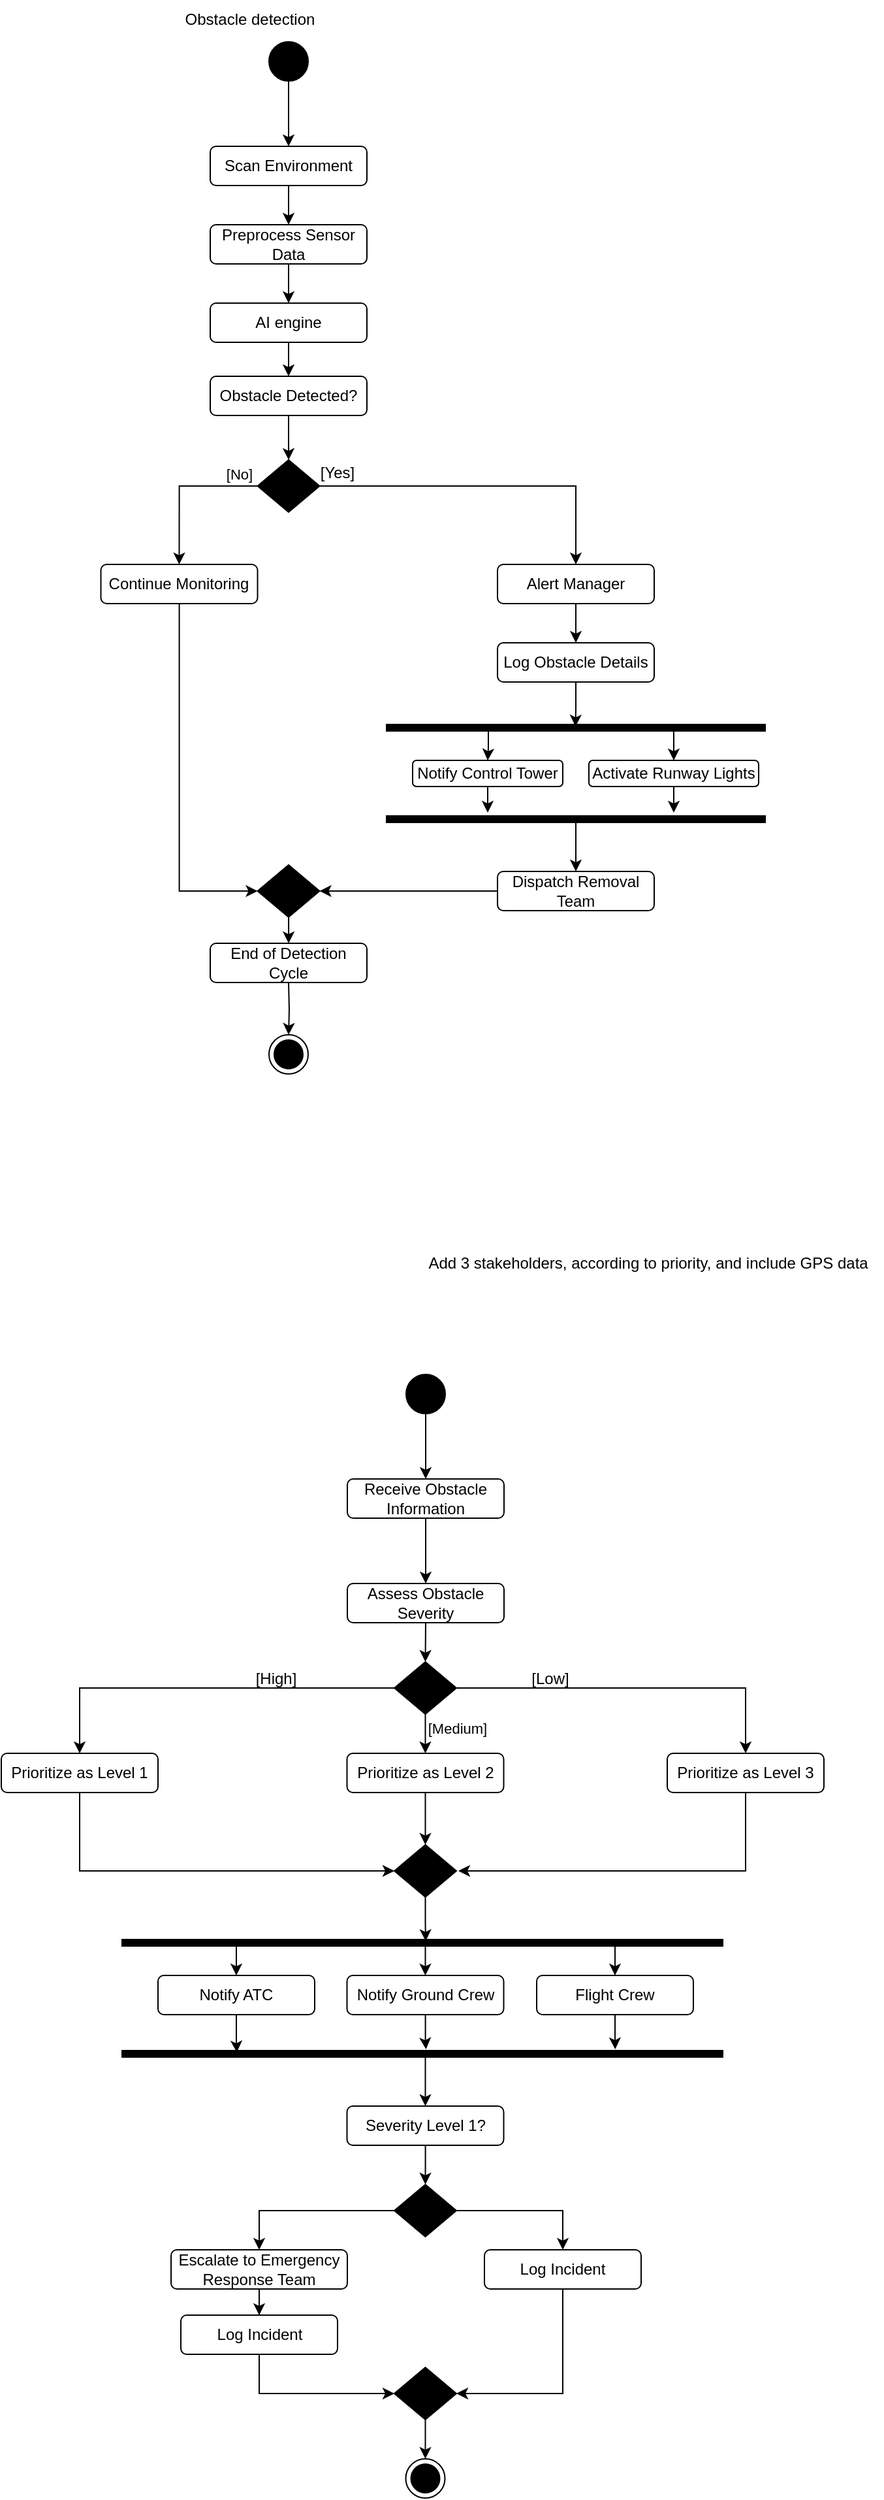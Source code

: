 <mxfile version="24.5.5" type="github">
  <diagram name="Page-1" id="0783ab3e-0a74-02c8-0abd-f7b4e66b4bec">
    <mxGraphModel dx="875" dy="435" grid="1" gridSize="10" guides="1" tooltips="1" connect="1" arrows="1" fold="1" page="1" pageScale="1" pageWidth="850" pageHeight="1100" background="none" math="0" shadow="0">
      <root>
        <mxCell id="0" />
        <mxCell id="1" parent="0" />
        <mxCell id="yVpGU99Wx18fHOG96q4R-1" value="" style="ellipse;fillColor=strokeColor;html=1;" vertex="1" parent="1">
          <mxGeometry x="305" y="40" width="30" height="30" as="geometry" />
        </mxCell>
        <mxCell id="yVpGU99Wx18fHOG96q4R-2" value="" style="ellipse;html=1;shape=endState;fillColor=strokeColor;" vertex="1" parent="1">
          <mxGeometry x="305" y="800" width="30" height="30" as="geometry" />
        </mxCell>
        <mxCell id="yVpGU99Wx18fHOG96q4R-4" value="" style="endArrow=classic;html=1;rounded=0;exitX=0.5;exitY=1;exitDx=0;exitDy=0;" edge="1" parent="1" source="yVpGU99Wx18fHOG96q4R-1">
          <mxGeometry width="50" height="50" relative="1" as="geometry">
            <mxPoint x="645" y="190" as="sourcePoint" />
            <mxPoint x="320" y="120" as="targetPoint" />
          </mxGeometry>
        </mxCell>
        <mxCell id="yVpGU99Wx18fHOG96q4R-37" style="edgeStyle=orthogonalEdgeStyle;rounded=0;orthogonalLoop=1;jettySize=auto;html=1;" edge="1" parent="1" source="yVpGU99Wx18fHOG96q4R-5" target="yVpGU99Wx18fHOG96q4R-34">
          <mxGeometry relative="1" as="geometry" />
        </mxCell>
        <mxCell id="yVpGU99Wx18fHOG96q4R-5" value="Scan Environment" style="rounded=1;whiteSpace=wrap;html=1;" vertex="1" parent="1">
          <mxGeometry x="260" y="120" width="120" height="30" as="geometry" />
        </mxCell>
        <mxCell id="yVpGU99Wx18fHOG96q4R-11" style="edgeStyle=orthogonalEdgeStyle;rounded=0;orthogonalLoop=1;jettySize=auto;html=1;exitX=1;exitY=0.5;exitDx=0;exitDy=0;entryX=0.5;entryY=0;entryDx=0;entryDy=0;" edge="1" parent="1" source="yVpGU99Wx18fHOG96q4R-8" target="yVpGU99Wx18fHOG96q4R-15">
          <mxGeometry relative="1" as="geometry">
            <mxPoint x="425" y="320" as="targetPoint" />
          </mxGeometry>
        </mxCell>
        <mxCell id="yVpGU99Wx18fHOG96q4R-44" style="edgeStyle=orthogonalEdgeStyle;rounded=0;orthogonalLoop=1;jettySize=auto;html=1;entryX=0.5;entryY=0;entryDx=0;entryDy=0;exitX=0;exitY=0.5;exitDx=0;exitDy=0;" edge="1" parent="1" source="yVpGU99Wx18fHOG96q4R-8" target="yVpGU99Wx18fHOG96q4R-43">
          <mxGeometry relative="1" as="geometry" />
        </mxCell>
        <mxCell id="yVpGU99Wx18fHOG96q4R-49" value="[No]" style="edgeLabel;html=1;align=center;verticalAlign=middle;resizable=0;points=[];" vertex="1" connectable="0" parent="yVpGU99Wx18fHOG96q4R-44">
          <mxGeometry x="-0.334" y="1" relative="1" as="geometry">
            <mxPoint x="25" y="-10" as="offset" />
          </mxGeometry>
        </mxCell>
        <mxCell id="yVpGU99Wx18fHOG96q4R-8" value="" style="rhombus;fillColor=#000000;" vertex="1" parent="1">
          <mxGeometry x="296.25" y="360" width="47.5" height="40" as="geometry" />
        </mxCell>
        <mxCell id="yVpGU99Wx18fHOG96q4R-39" style="edgeStyle=orthogonalEdgeStyle;rounded=0;orthogonalLoop=1;jettySize=auto;html=1;entryX=0.5;entryY=0;entryDx=0;entryDy=0;" edge="1" parent="1" source="yVpGU99Wx18fHOG96q4R-9" target="yVpGU99Wx18fHOG96q4R-35">
          <mxGeometry relative="1" as="geometry" />
        </mxCell>
        <mxCell id="yVpGU99Wx18fHOG96q4R-9" value="AI engine" style="rounded=1;whiteSpace=wrap;html=1;" vertex="1" parent="1">
          <mxGeometry x="260" y="240" width="120" height="30" as="geometry" />
        </mxCell>
        <mxCell id="yVpGU99Wx18fHOG96q4R-12" value="[Yes]" style="text;html=1;align=center;verticalAlign=middle;resizable=0;points=[];autosize=1;strokeColor=none;fillColor=none;" vertex="1" parent="1">
          <mxGeometry x="332" y="355" width="50" height="30" as="geometry" />
        </mxCell>
        <mxCell id="yVpGU99Wx18fHOG96q4R-15" value="Alert Manager" style="rounded=1;whiteSpace=wrap;html=1;" vertex="1" parent="1">
          <mxGeometry x="480" y="440" width="120" height="30" as="geometry" />
        </mxCell>
        <mxCell id="yVpGU99Wx18fHOG96q4R-17" value="" style="ellipse;fillColor=strokeColor;html=1;" vertex="1" parent="1">
          <mxGeometry x="410" y="1060" width="30" height="30" as="geometry" />
        </mxCell>
        <mxCell id="yVpGU99Wx18fHOG96q4R-19" value="" style="endArrow=classic;html=1;rounded=0;exitX=0.5;exitY=1;exitDx=0;exitDy=0;" edge="1" parent="1" source="yVpGU99Wx18fHOG96q4R-17">
          <mxGeometry width="50" height="50" relative="1" as="geometry">
            <mxPoint x="750" y="1210" as="sourcePoint" />
            <mxPoint x="425" y="1140" as="targetPoint" />
          </mxGeometry>
        </mxCell>
        <mxCell id="yVpGU99Wx18fHOG96q4R-20" style="edgeStyle=orthogonalEdgeStyle;rounded=0;orthogonalLoop=1;jettySize=auto;html=1;entryX=0.5;entryY=0;entryDx=0;entryDy=0;" edge="1" parent="1" source="yVpGU99Wx18fHOG96q4R-21" target="yVpGU99Wx18fHOG96q4R-28">
          <mxGeometry relative="1" as="geometry">
            <mxPoint x="425" y="1310" as="targetPoint" />
          </mxGeometry>
        </mxCell>
        <mxCell id="yVpGU99Wx18fHOG96q4R-21" value="Receive Obstacle Information" style="rounded=1;whiteSpace=wrap;html=1;" vertex="1" parent="1">
          <mxGeometry x="365" y="1140" width="120" height="30" as="geometry" />
        </mxCell>
        <mxCell id="yVpGU99Wx18fHOG96q4R-27" style="edgeStyle=orthogonalEdgeStyle;rounded=0;orthogonalLoop=1;jettySize=auto;html=1;exitX=0.5;exitY=1;exitDx=0;exitDy=0;entryX=0.5;entryY=0;entryDx=0;entryDy=0;" edge="1" parent="1" source="yVpGU99Wx18fHOG96q4R-28" target="yVpGU99Wx18fHOG96q4R-79">
          <mxGeometry relative="1" as="geometry">
            <mxPoint x="425" y="1300" as="targetPoint" />
          </mxGeometry>
        </mxCell>
        <mxCell id="yVpGU99Wx18fHOG96q4R-28" value="Assess Obstacle Severity" style="rounded=1;whiteSpace=wrap;html=1;" vertex="1" parent="1">
          <mxGeometry x="365" y="1220" width="120" height="30" as="geometry" />
        </mxCell>
        <mxCell id="yVpGU99Wx18fHOG96q4R-32" value="Add 3 stakeholders, according to priority, and include GPS data" style="text;html=1;align=center;verticalAlign=middle;resizable=0;points=[];autosize=1;strokeColor=none;fillColor=none;" vertex="1" parent="1">
          <mxGeometry x="415" y="960" width="360" height="30" as="geometry" />
        </mxCell>
        <mxCell id="yVpGU99Wx18fHOG96q4R-33" value="Obstacle detection" style="text;html=1;align=center;verticalAlign=middle;resizable=0;points=[];autosize=1;strokeColor=none;fillColor=none;" vertex="1" parent="1">
          <mxGeometry x="230" y="8" width="120" height="30" as="geometry" />
        </mxCell>
        <mxCell id="yVpGU99Wx18fHOG96q4R-38" style="edgeStyle=orthogonalEdgeStyle;rounded=0;orthogonalLoop=1;jettySize=auto;html=1;entryX=0.5;entryY=0;entryDx=0;entryDy=0;" edge="1" parent="1" source="yVpGU99Wx18fHOG96q4R-34" target="yVpGU99Wx18fHOG96q4R-9">
          <mxGeometry relative="1" as="geometry" />
        </mxCell>
        <mxCell id="yVpGU99Wx18fHOG96q4R-34" value="Preprocess Sensor Data" style="rounded=1;whiteSpace=wrap;html=1;" vertex="1" parent="1">
          <mxGeometry x="260" y="180" width="120" height="30" as="geometry" />
        </mxCell>
        <mxCell id="yVpGU99Wx18fHOG96q4R-40" style="edgeStyle=orthogonalEdgeStyle;rounded=0;orthogonalLoop=1;jettySize=auto;html=1;" edge="1" parent="1" source="yVpGU99Wx18fHOG96q4R-35" target="yVpGU99Wx18fHOG96q4R-8">
          <mxGeometry relative="1" as="geometry" />
        </mxCell>
        <mxCell id="yVpGU99Wx18fHOG96q4R-35" value="Obstacle Detected?" style="rounded=1;whiteSpace=wrap;html=1;" vertex="1" parent="1">
          <mxGeometry x="260" y="296" width="120" height="30" as="geometry" />
        </mxCell>
        <mxCell id="yVpGU99Wx18fHOG96q4R-41" value="Log Obstacle Details" style="rounded=1;whiteSpace=wrap;html=1;" vertex="1" parent="1">
          <mxGeometry x="480" y="500" width="120" height="30" as="geometry" />
        </mxCell>
        <mxCell id="yVpGU99Wx18fHOG96q4R-42" style="edgeStyle=orthogonalEdgeStyle;rounded=0;orthogonalLoop=1;jettySize=auto;html=1;entryX=0.5;entryY=0;entryDx=0;entryDy=0;" edge="1" parent="1" source="yVpGU99Wx18fHOG96q4R-15" target="yVpGU99Wx18fHOG96q4R-41">
          <mxGeometry relative="1" as="geometry" />
        </mxCell>
        <mxCell id="yVpGU99Wx18fHOG96q4R-51" style="edgeStyle=orthogonalEdgeStyle;rounded=0;orthogonalLoop=1;jettySize=auto;html=1;entryX=0;entryY=0.5;entryDx=0;entryDy=0;" edge="1" parent="1" source="yVpGU99Wx18fHOG96q4R-43" target="yVpGU99Wx18fHOG96q4R-50">
          <mxGeometry relative="1" as="geometry" />
        </mxCell>
        <mxCell id="yVpGU99Wx18fHOG96q4R-43" value="Continue Monitoring" style="rounded=1;whiteSpace=wrap;html=1;" vertex="1" parent="1">
          <mxGeometry x="176.25" y="440" width="120" height="30" as="geometry" />
        </mxCell>
        <mxCell id="yVpGU99Wx18fHOG96q4R-54" style="edgeStyle=orthogonalEdgeStyle;rounded=0;orthogonalLoop=1;jettySize=auto;html=1;" edge="1" parent="1" source="yVpGU99Wx18fHOG96q4R-50">
          <mxGeometry relative="1" as="geometry">
            <mxPoint x="320" y="730" as="targetPoint" />
          </mxGeometry>
        </mxCell>
        <mxCell id="yVpGU99Wx18fHOG96q4R-50" value="" style="rhombus;fillColor=#000000;" vertex="1" parent="1">
          <mxGeometry x="296.25" y="670" width="47.5" height="40" as="geometry" />
        </mxCell>
        <mxCell id="yVpGU99Wx18fHOG96q4R-57" style="edgeStyle=orthogonalEdgeStyle;rounded=0;orthogonalLoop=1;jettySize=auto;html=1;entryX=0.5;entryY=0;entryDx=0;entryDy=0;" edge="1" parent="1" target="yVpGU99Wx18fHOG96q4R-2">
          <mxGeometry relative="1" as="geometry">
            <mxPoint x="320" y="760" as="sourcePoint" />
          </mxGeometry>
        </mxCell>
        <mxCell id="yVpGU99Wx18fHOG96q4R-53" value="End of Detection Cycle" style="rounded=1;whiteSpace=wrap;html=1;" vertex="1" parent="1">
          <mxGeometry x="260" y="730" width="120" height="30" as="geometry" />
        </mxCell>
        <mxCell id="yVpGU99Wx18fHOG96q4R-67" style="edgeStyle=orthogonalEdgeStyle;rounded=0;orthogonalLoop=1;jettySize=auto;html=1;entryX=0.5;entryY=0;entryDx=0;entryDy=0;" edge="1" parent="1" source="yVpGU99Wx18fHOG96q4R-60" target="yVpGU99Wx18fHOG96q4R-64">
          <mxGeometry relative="1" as="geometry">
            <Array as="points">
              <mxPoint x="473" y="580" />
              <mxPoint x="473" y="580" />
            </Array>
          </mxGeometry>
        </mxCell>
        <mxCell id="yVpGU99Wx18fHOG96q4R-60" value="" style="html=1;points=[];perimeter=orthogonalPerimeter;fillColor=strokeColor;rotation=-90;" vertex="1" parent="1">
          <mxGeometry x="537.5" y="420" width="5" height="290" as="geometry" />
        </mxCell>
        <mxCell id="yVpGU99Wx18fHOG96q4R-63" style="edgeStyle=orthogonalEdgeStyle;rounded=0;orthogonalLoop=1;jettySize=auto;html=1;entryX=0.686;entryY=0.499;entryDx=0;entryDy=0;entryPerimeter=0;" edge="1" parent="1" source="yVpGU99Wx18fHOG96q4R-41" target="yVpGU99Wx18fHOG96q4R-60">
          <mxGeometry relative="1" as="geometry" />
        </mxCell>
        <mxCell id="yVpGU99Wx18fHOG96q4R-64" value="Notify Control Tower" style="rounded=1;whiteSpace=wrap;html=1;" vertex="1" parent="1">
          <mxGeometry x="415" y="590" width="115" height="20" as="geometry" />
        </mxCell>
        <mxCell id="yVpGU99Wx18fHOG96q4R-71" style="edgeStyle=orthogonalEdgeStyle;rounded=0;orthogonalLoop=1;jettySize=auto;html=1;" edge="1" parent="1" source="yVpGU99Wx18fHOG96q4R-65">
          <mxGeometry relative="1" as="geometry">
            <mxPoint x="615" y="630" as="targetPoint" />
            <Array as="points">
              <mxPoint x="615" y="620" />
              <mxPoint x="615" y="620" />
            </Array>
          </mxGeometry>
        </mxCell>
        <mxCell id="yVpGU99Wx18fHOG96q4R-65" value="Activate Runway Lights" style="rounded=1;whiteSpace=wrap;html=1;" vertex="1" parent="1">
          <mxGeometry x="550" y="590" width="130" height="20" as="geometry" />
        </mxCell>
        <mxCell id="yVpGU99Wx18fHOG96q4R-73" style="edgeStyle=orthogonalEdgeStyle;rounded=0;orthogonalLoop=1;jettySize=auto;html=1;entryX=0.5;entryY=0;entryDx=0;entryDy=0;" edge="1" parent="1" source="yVpGU99Wx18fHOG96q4R-66" target="yVpGU99Wx18fHOG96q4R-72">
          <mxGeometry relative="1" as="geometry" />
        </mxCell>
        <mxCell id="yVpGU99Wx18fHOG96q4R-66" value="" style="html=1;points=[];perimeter=orthogonalPerimeter;fillColor=strokeColor;rotation=-90;" vertex="1" parent="1">
          <mxGeometry x="537.5" y="490" width="5" height="290" as="geometry" />
        </mxCell>
        <mxCell id="yVpGU99Wx18fHOG96q4R-69" style="edgeStyle=orthogonalEdgeStyle;rounded=0;orthogonalLoop=1;jettySize=auto;html=1;entryX=0.165;entryY=0.758;entryDx=0;entryDy=0;entryPerimeter=0;startArrow=classic;startFill=1;endArrow=none;endFill=0;" edge="1" parent="1" source="yVpGU99Wx18fHOG96q4R-65" target="yVpGU99Wx18fHOG96q4R-60">
          <mxGeometry relative="1" as="geometry" />
        </mxCell>
        <mxCell id="yVpGU99Wx18fHOG96q4R-70" style="edgeStyle=orthogonalEdgeStyle;rounded=0;orthogonalLoop=1;jettySize=auto;html=1;entryX=1.5;entryY=0.267;entryDx=0;entryDy=0;entryPerimeter=0;" edge="1" parent="1" source="yVpGU99Wx18fHOG96q4R-64" target="yVpGU99Wx18fHOG96q4R-66">
          <mxGeometry relative="1" as="geometry" />
        </mxCell>
        <mxCell id="yVpGU99Wx18fHOG96q4R-78" style="edgeStyle=orthogonalEdgeStyle;rounded=0;orthogonalLoop=1;jettySize=auto;html=1;entryX=1;entryY=0.5;entryDx=0;entryDy=0;" edge="1" parent="1" source="yVpGU99Wx18fHOG96q4R-72" target="yVpGU99Wx18fHOG96q4R-50">
          <mxGeometry relative="1" as="geometry" />
        </mxCell>
        <mxCell id="yVpGU99Wx18fHOG96q4R-72" value="Dispatch Removal Team" style="rounded=1;whiteSpace=wrap;html=1;" vertex="1" parent="1">
          <mxGeometry x="480" y="675" width="120" height="30" as="geometry" />
        </mxCell>
        <mxCell id="yVpGU99Wx18fHOG96q4R-83" style="edgeStyle=orthogonalEdgeStyle;rounded=0;orthogonalLoop=1;jettySize=auto;html=1;entryX=0.5;entryY=0;entryDx=0;entryDy=0;" edge="1" parent="1" source="yVpGU99Wx18fHOG96q4R-79" target="yVpGU99Wx18fHOG96q4R-81">
          <mxGeometry relative="1" as="geometry" />
        </mxCell>
        <mxCell id="yVpGU99Wx18fHOG96q4R-87" value="[Medium]" style="edgeLabel;html=1;align=center;verticalAlign=middle;resizable=0;points=[];" vertex="1" connectable="0" parent="yVpGU99Wx18fHOG96q4R-83">
          <mxGeometry x="-0.313" y="2" relative="1" as="geometry">
            <mxPoint x="22" as="offset" />
          </mxGeometry>
        </mxCell>
        <mxCell id="yVpGU99Wx18fHOG96q4R-84" style="edgeStyle=orthogonalEdgeStyle;rounded=0;orthogonalLoop=1;jettySize=auto;html=1;entryX=0.5;entryY=0;entryDx=0;entryDy=0;" edge="1" parent="1" source="yVpGU99Wx18fHOG96q4R-79" target="yVpGU99Wx18fHOG96q4R-80">
          <mxGeometry relative="1" as="geometry" />
        </mxCell>
        <mxCell id="yVpGU99Wx18fHOG96q4R-85" style="edgeStyle=orthogonalEdgeStyle;rounded=0;orthogonalLoop=1;jettySize=auto;html=1;entryX=0.5;entryY=0;entryDx=0;entryDy=0;" edge="1" parent="1" source="yVpGU99Wx18fHOG96q4R-79" target="yVpGU99Wx18fHOG96q4R-82">
          <mxGeometry relative="1" as="geometry" />
        </mxCell>
        <mxCell id="yVpGU99Wx18fHOG96q4R-79" value="" style="rhombus;fillColor=#000000;" vertex="1" parent="1">
          <mxGeometry x="401" y="1280" width="47.5" height="40" as="geometry" />
        </mxCell>
        <mxCell id="yVpGU99Wx18fHOG96q4R-91" style="edgeStyle=orthogonalEdgeStyle;rounded=0;orthogonalLoop=1;jettySize=auto;html=1;entryX=0;entryY=0.5;entryDx=0;entryDy=0;" edge="1" parent="1" source="yVpGU99Wx18fHOG96q4R-80" target="yVpGU99Wx18fHOG96q4R-90">
          <mxGeometry relative="1" as="geometry">
            <Array as="points">
              <mxPoint x="160" y="1440" />
            </Array>
          </mxGeometry>
        </mxCell>
        <mxCell id="yVpGU99Wx18fHOG96q4R-80" value="Prioritize as Level 1" style="rounded=1;whiteSpace=wrap;html=1;" vertex="1" parent="1">
          <mxGeometry x="100" y="1350" width="120" height="30" as="geometry" />
        </mxCell>
        <mxCell id="yVpGU99Wx18fHOG96q4R-92" style="edgeStyle=orthogonalEdgeStyle;rounded=0;orthogonalLoop=1;jettySize=auto;html=1;entryX=0.5;entryY=0;entryDx=0;entryDy=0;" edge="1" parent="1" source="yVpGU99Wx18fHOG96q4R-81" target="yVpGU99Wx18fHOG96q4R-90">
          <mxGeometry relative="1" as="geometry" />
        </mxCell>
        <mxCell id="yVpGU99Wx18fHOG96q4R-81" value="Prioritize as Level 2" style="rounded=1;whiteSpace=wrap;html=1;" vertex="1" parent="1">
          <mxGeometry x="364.75" y="1350" width="120" height="30" as="geometry" />
        </mxCell>
        <mxCell id="yVpGU99Wx18fHOG96q4R-93" style="edgeStyle=orthogonalEdgeStyle;rounded=0;orthogonalLoop=1;jettySize=auto;html=1;" edge="1" parent="1" source="yVpGU99Wx18fHOG96q4R-82">
          <mxGeometry relative="1" as="geometry">
            <mxPoint x="450" y="1440" as="targetPoint" />
            <Array as="points">
              <mxPoint x="670" y="1440" />
            </Array>
          </mxGeometry>
        </mxCell>
        <mxCell id="yVpGU99Wx18fHOG96q4R-82" value="Prioritize as Level 3" style="rounded=1;whiteSpace=wrap;html=1;" vertex="1" parent="1">
          <mxGeometry x="610" y="1350" width="120" height="30" as="geometry" />
        </mxCell>
        <mxCell id="yVpGU99Wx18fHOG96q4R-86" value="[High]" style="text;html=1;align=center;verticalAlign=middle;resizable=0;points=[];autosize=1;strokeColor=none;fillColor=none;" vertex="1" parent="1">
          <mxGeometry x="285" y="1278" width="50" height="30" as="geometry" />
        </mxCell>
        <mxCell id="yVpGU99Wx18fHOG96q4R-88" value="[Low]" style="text;html=1;align=center;verticalAlign=middle;resizable=0;points=[];autosize=1;strokeColor=none;fillColor=none;" vertex="1" parent="1">
          <mxGeometry x="495" y="1278" width="50" height="30" as="geometry" />
        </mxCell>
        <mxCell id="yVpGU99Wx18fHOG96q4R-89" value="Notify ATC" style="rounded=1;whiteSpace=wrap;html=1;" vertex="1" parent="1">
          <mxGeometry x="220" y="1520" width="120" height="30" as="geometry" />
        </mxCell>
        <mxCell id="yVpGU99Wx18fHOG96q4R-90" value="" style="rhombus;fillColor=#000000;" vertex="1" parent="1">
          <mxGeometry x="401" y="1420" width="47.5" height="40" as="geometry" />
        </mxCell>
        <mxCell id="yVpGU99Wx18fHOG96q4R-99" style="edgeStyle=orthogonalEdgeStyle;rounded=0;orthogonalLoop=1;jettySize=auto;html=1;entryX=0.5;entryY=0;entryDx=0;entryDy=0;" edge="1" parent="1" source="yVpGU99Wx18fHOG96q4R-94" target="yVpGU99Wx18fHOG96q4R-95">
          <mxGeometry relative="1" as="geometry">
            <Array as="points">
              <mxPoint x="420" y="1510" />
              <mxPoint x="420" y="1510" />
            </Array>
          </mxGeometry>
        </mxCell>
        <mxCell id="yVpGU99Wx18fHOG96q4R-100" style="edgeStyle=orthogonalEdgeStyle;rounded=0;orthogonalLoop=1;jettySize=auto;html=1;entryX=0.5;entryY=0;entryDx=0;entryDy=0;" edge="1" parent="1" source="yVpGU99Wx18fHOG96q4R-94" target="yVpGU99Wx18fHOG96q4R-89">
          <mxGeometry relative="1" as="geometry">
            <Array as="points">
              <mxPoint x="280" y="1500" />
              <mxPoint x="280" y="1500" />
            </Array>
          </mxGeometry>
        </mxCell>
        <mxCell id="yVpGU99Wx18fHOG96q4R-101" style="edgeStyle=orthogonalEdgeStyle;rounded=0;orthogonalLoop=1;jettySize=auto;html=1;entryX=0.5;entryY=0;entryDx=0;entryDy=0;" edge="1" parent="1" source="yVpGU99Wx18fHOG96q4R-94" target="yVpGU99Wx18fHOG96q4R-96">
          <mxGeometry relative="1" as="geometry">
            <Array as="points">
              <mxPoint x="570" y="1510" />
              <mxPoint x="570" y="1510" />
            </Array>
          </mxGeometry>
        </mxCell>
        <mxCell id="yVpGU99Wx18fHOG96q4R-94" value="" style="html=1;points=[];perimeter=orthogonalPerimeter;fillColor=strokeColor;rotation=-90;" vertex="1" parent="1">
          <mxGeometry x="420" y="1265" width="5" height="460" as="geometry" />
        </mxCell>
        <mxCell id="yVpGU99Wx18fHOG96q4R-95" value="Notify Ground Crew" style="rounded=1;whiteSpace=wrap;html=1;" vertex="1" parent="1">
          <mxGeometry x="364.75" y="1520" width="120" height="30" as="geometry" />
        </mxCell>
        <mxCell id="yVpGU99Wx18fHOG96q4R-96" value="Flight Crew" style="rounded=1;whiteSpace=wrap;html=1;" vertex="1" parent="1">
          <mxGeometry x="510" y="1520" width="120" height="30" as="geometry" />
        </mxCell>
        <mxCell id="yVpGU99Wx18fHOG96q4R-98" style="edgeStyle=orthogonalEdgeStyle;rounded=0;orthogonalLoop=1;jettySize=auto;html=1;entryX=0.764;entryY=0.507;entryDx=0;entryDy=0;entryPerimeter=0;" edge="1" parent="1" source="yVpGU99Wx18fHOG96q4R-90" target="yVpGU99Wx18fHOG96q4R-94">
          <mxGeometry relative="1" as="geometry">
            <Array as="points">
              <mxPoint x="425" y="1480" />
              <mxPoint x="425" y="1480" />
              <mxPoint x="425" y="1494" />
            </Array>
          </mxGeometry>
        </mxCell>
        <mxCell id="yVpGU99Wx18fHOG96q4R-107" style="edgeStyle=orthogonalEdgeStyle;rounded=0;orthogonalLoop=1;jettySize=auto;html=1;entryX=0.5;entryY=0;entryDx=0;entryDy=0;" edge="1" parent="1" source="yVpGU99Wx18fHOG96q4R-102" target="yVpGU99Wx18fHOG96q4R-106">
          <mxGeometry relative="1" as="geometry">
            <Array as="points">
              <mxPoint x="425" y="1590" />
              <mxPoint x="425" y="1590" />
            </Array>
          </mxGeometry>
        </mxCell>
        <mxCell id="yVpGU99Wx18fHOG96q4R-102" value="" style="html=1;points=[];perimeter=orthogonalPerimeter;fillColor=strokeColor;rotation=-90;" vertex="1" parent="1">
          <mxGeometry x="420" y="1350" width="5" height="460" as="geometry" />
        </mxCell>
        <mxCell id="yVpGU99Wx18fHOG96q4R-103" style="edgeStyle=orthogonalEdgeStyle;rounded=0;orthogonalLoop=1;jettySize=auto;html=1;entryX=0.713;entryY=0.191;entryDx=0;entryDy=0;entryPerimeter=0;" edge="1" parent="1" source="yVpGU99Wx18fHOG96q4R-89" target="yVpGU99Wx18fHOG96q4R-102">
          <mxGeometry relative="1" as="geometry" />
        </mxCell>
        <mxCell id="yVpGU99Wx18fHOG96q4R-104" style="edgeStyle=orthogonalEdgeStyle;rounded=0;orthogonalLoop=1;jettySize=auto;html=1;entryX=1.2;entryY=0.506;entryDx=0;entryDy=0;entryPerimeter=0;" edge="1" parent="1" source="yVpGU99Wx18fHOG96q4R-95" target="yVpGU99Wx18fHOG96q4R-102">
          <mxGeometry relative="1" as="geometry" />
        </mxCell>
        <mxCell id="yVpGU99Wx18fHOG96q4R-105" style="edgeStyle=orthogonalEdgeStyle;rounded=0;orthogonalLoop=1;jettySize=auto;html=1;entryX=1.2;entryY=0.821;entryDx=0;entryDy=0;entryPerimeter=0;" edge="1" parent="1" source="yVpGU99Wx18fHOG96q4R-96" target="yVpGU99Wx18fHOG96q4R-102">
          <mxGeometry relative="1" as="geometry" />
        </mxCell>
        <mxCell id="yVpGU99Wx18fHOG96q4R-109" style="edgeStyle=orthogonalEdgeStyle;rounded=0;orthogonalLoop=1;jettySize=auto;html=1;entryX=0.5;entryY=0;entryDx=0;entryDy=0;" edge="1" parent="1" source="yVpGU99Wx18fHOG96q4R-106" target="yVpGU99Wx18fHOG96q4R-108">
          <mxGeometry relative="1" as="geometry" />
        </mxCell>
        <mxCell id="yVpGU99Wx18fHOG96q4R-106" value="Severity Level 1?" style="rounded=1;whiteSpace=wrap;html=1;" vertex="1" parent="1">
          <mxGeometry x="364.75" y="1620" width="120" height="30" as="geometry" />
        </mxCell>
        <mxCell id="yVpGU99Wx18fHOG96q4R-113" style="edgeStyle=orthogonalEdgeStyle;rounded=0;orthogonalLoop=1;jettySize=auto;html=1;entryX=0.5;entryY=0;entryDx=0;entryDy=0;" edge="1" parent="1" source="yVpGU99Wx18fHOG96q4R-108" target="yVpGU99Wx18fHOG96q4R-110">
          <mxGeometry relative="1" as="geometry" />
        </mxCell>
        <mxCell id="yVpGU99Wx18fHOG96q4R-114" style="edgeStyle=orthogonalEdgeStyle;rounded=0;orthogonalLoop=1;jettySize=auto;html=1;entryX=0.5;entryY=0;entryDx=0;entryDy=0;" edge="1" parent="1" source="yVpGU99Wx18fHOG96q4R-108" target="yVpGU99Wx18fHOG96q4R-111">
          <mxGeometry relative="1" as="geometry" />
        </mxCell>
        <mxCell id="yVpGU99Wx18fHOG96q4R-108" value="" style="rhombus;fillColor=#000000;" vertex="1" parent="1">
          <mxGeometry x="401" y="1680" width="47.5" height="40" as="geometry" />
        </mxCell>
        <mxCell id="yVpGU99Wx18fHOG96q4R-115" style="edgeStyle=orthogonalEdgeStyle;rounded=0;orthogonalLoop=1;jettySize=auto;html=1;entryX=0.5;entryY=0;entryDx=0;entryDy=0;" edge="1" parent="1" source="yVpGU99Wx18fHOG96q4R-110" target="yVpGU99Wx18fHOG96q4R-112">
          <mxGeometry relative="1" as="geometry" />
        </mxCell>
        <mxCell id="yVpGU99Wx18fHOG96q4R-110" value="Escalate to Emergency Response Team" style="rounded=1;whiteSpace=wrap;html=1;" vertex="1" parent="1">
          <mxGeometry x="230" y="1730" width="135" height="30" as="geometry" />
        </mxCell>
        <mxCell id="yVpGU99Wx18fHOG96q4R-117" style="edgeStyle=orthogonalEdgeStyle;rounded=0;orthogonalLoop=1;jettySize=auto;html=1;entryX=1;entryY=0.5;entryDx=0;entryDy=0;" edge="1" parent="1" source="yVpGU99Wx18fHOG96q4R-111" target="yVpGU99Wx18fHOG96q4R-116">
          <mxGeometry relative="1" as="geometry">
            <Array as="points">
              <mxPoint x="530" y="1840" />
            </Array>
          </mxGeometry>
        </mxCell>
        <mxCell id="yVpGU99Wx18fHOG96q4R-111" value="Log Incident" style="rounded=1;whiteSpace=wrap;html=1;" vertex="1" parent="1">
          <mxGeometry x="470" y="1730" width="120" height="30" as="geometry" />
        </mxCell>
        <mxCell id="yVpGU99Wx18fHOG96q4R-118" style="edgeStyle=orthogonalEdgeStyle;rounded=0;orthogonalLoop=1;jettySize=auto;html=1;entryX=0;entryY=0.5;entryDx=0;entryDy=0;exitX=0.5;exitY=1;exitDx=0;exitDy=0;" edge="1" parent="1" source="yVpGU99Wx18fHOG96q4R-112" target="yVpGU99Wx18fHOG96q4R-116">
          <mxGeometry relative="1" as="geometry" />
        </mxCell>
        <mxCell id="yVpGU99Wx18fHOG96q4R-112" value="Log Incident" style="rounded=1;whiteSpace=wrap;html=1;" vertex="1" parent="1">
          <mxGeometry x="237.5" y="1780" width="120" height="30" as="geometry" />
        </mxCell>
        <mxCell id="yVpGU99Wx18fHOG96q4R-120" style="edgeStyle=orthogonalEdgeStyle;rounded=0;orthogonalLoop=1;jettySize=auto;html=1;entryX=0.5;entryY=0;entryDx=0;entryDy=0;" edge="1" parent="1" source="yVpGU99Wx18fHOG96q4R-116" target="yVpGU99Wx18fHOG96q4R-119">
          <mxGeometry relative="1" as="geometry" />
        </mxCell>
        <mxCell id="yVpGU99Wx18fHOG96q4R-116" value="" style="rhombus;fillColor=#000000;" vertex="1" parent="1">
          <mxGeometry x="401" y="1820" width="47.5" height="40" as="geometry" />
        </mxCell>
        <mxCell id="yVpGU99Wx18fHOG96q4R-119" value="" style="ellipse;html=1;shape=endState;fillColor=strokeColor;" vertex="1" parent="1">
          <mxGeometry x="409.75" y="1890" width="30" height="30" as="geometry" />
        </mxCell>
      </root>
    </mxGraphModel>
  </diagram>
</mxfile>
